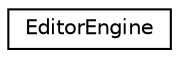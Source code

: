digraph "Graphical Class Hierarchy"
{
  edge [fontname="Helvetica",fontsize="10",labelfontname="Helvetica",labelfontsize="10"];
  node [fontname="Helvetica",fontsize="10",shape=record];
  rankdir="LR";
  Node0 [label="EditorEngine",height=0.2,width=0.4,color="black", fillcolor="white", style="filled",URL="$classEditorEngine.html",tooltip="This class sets up the main game engine. "];
}
